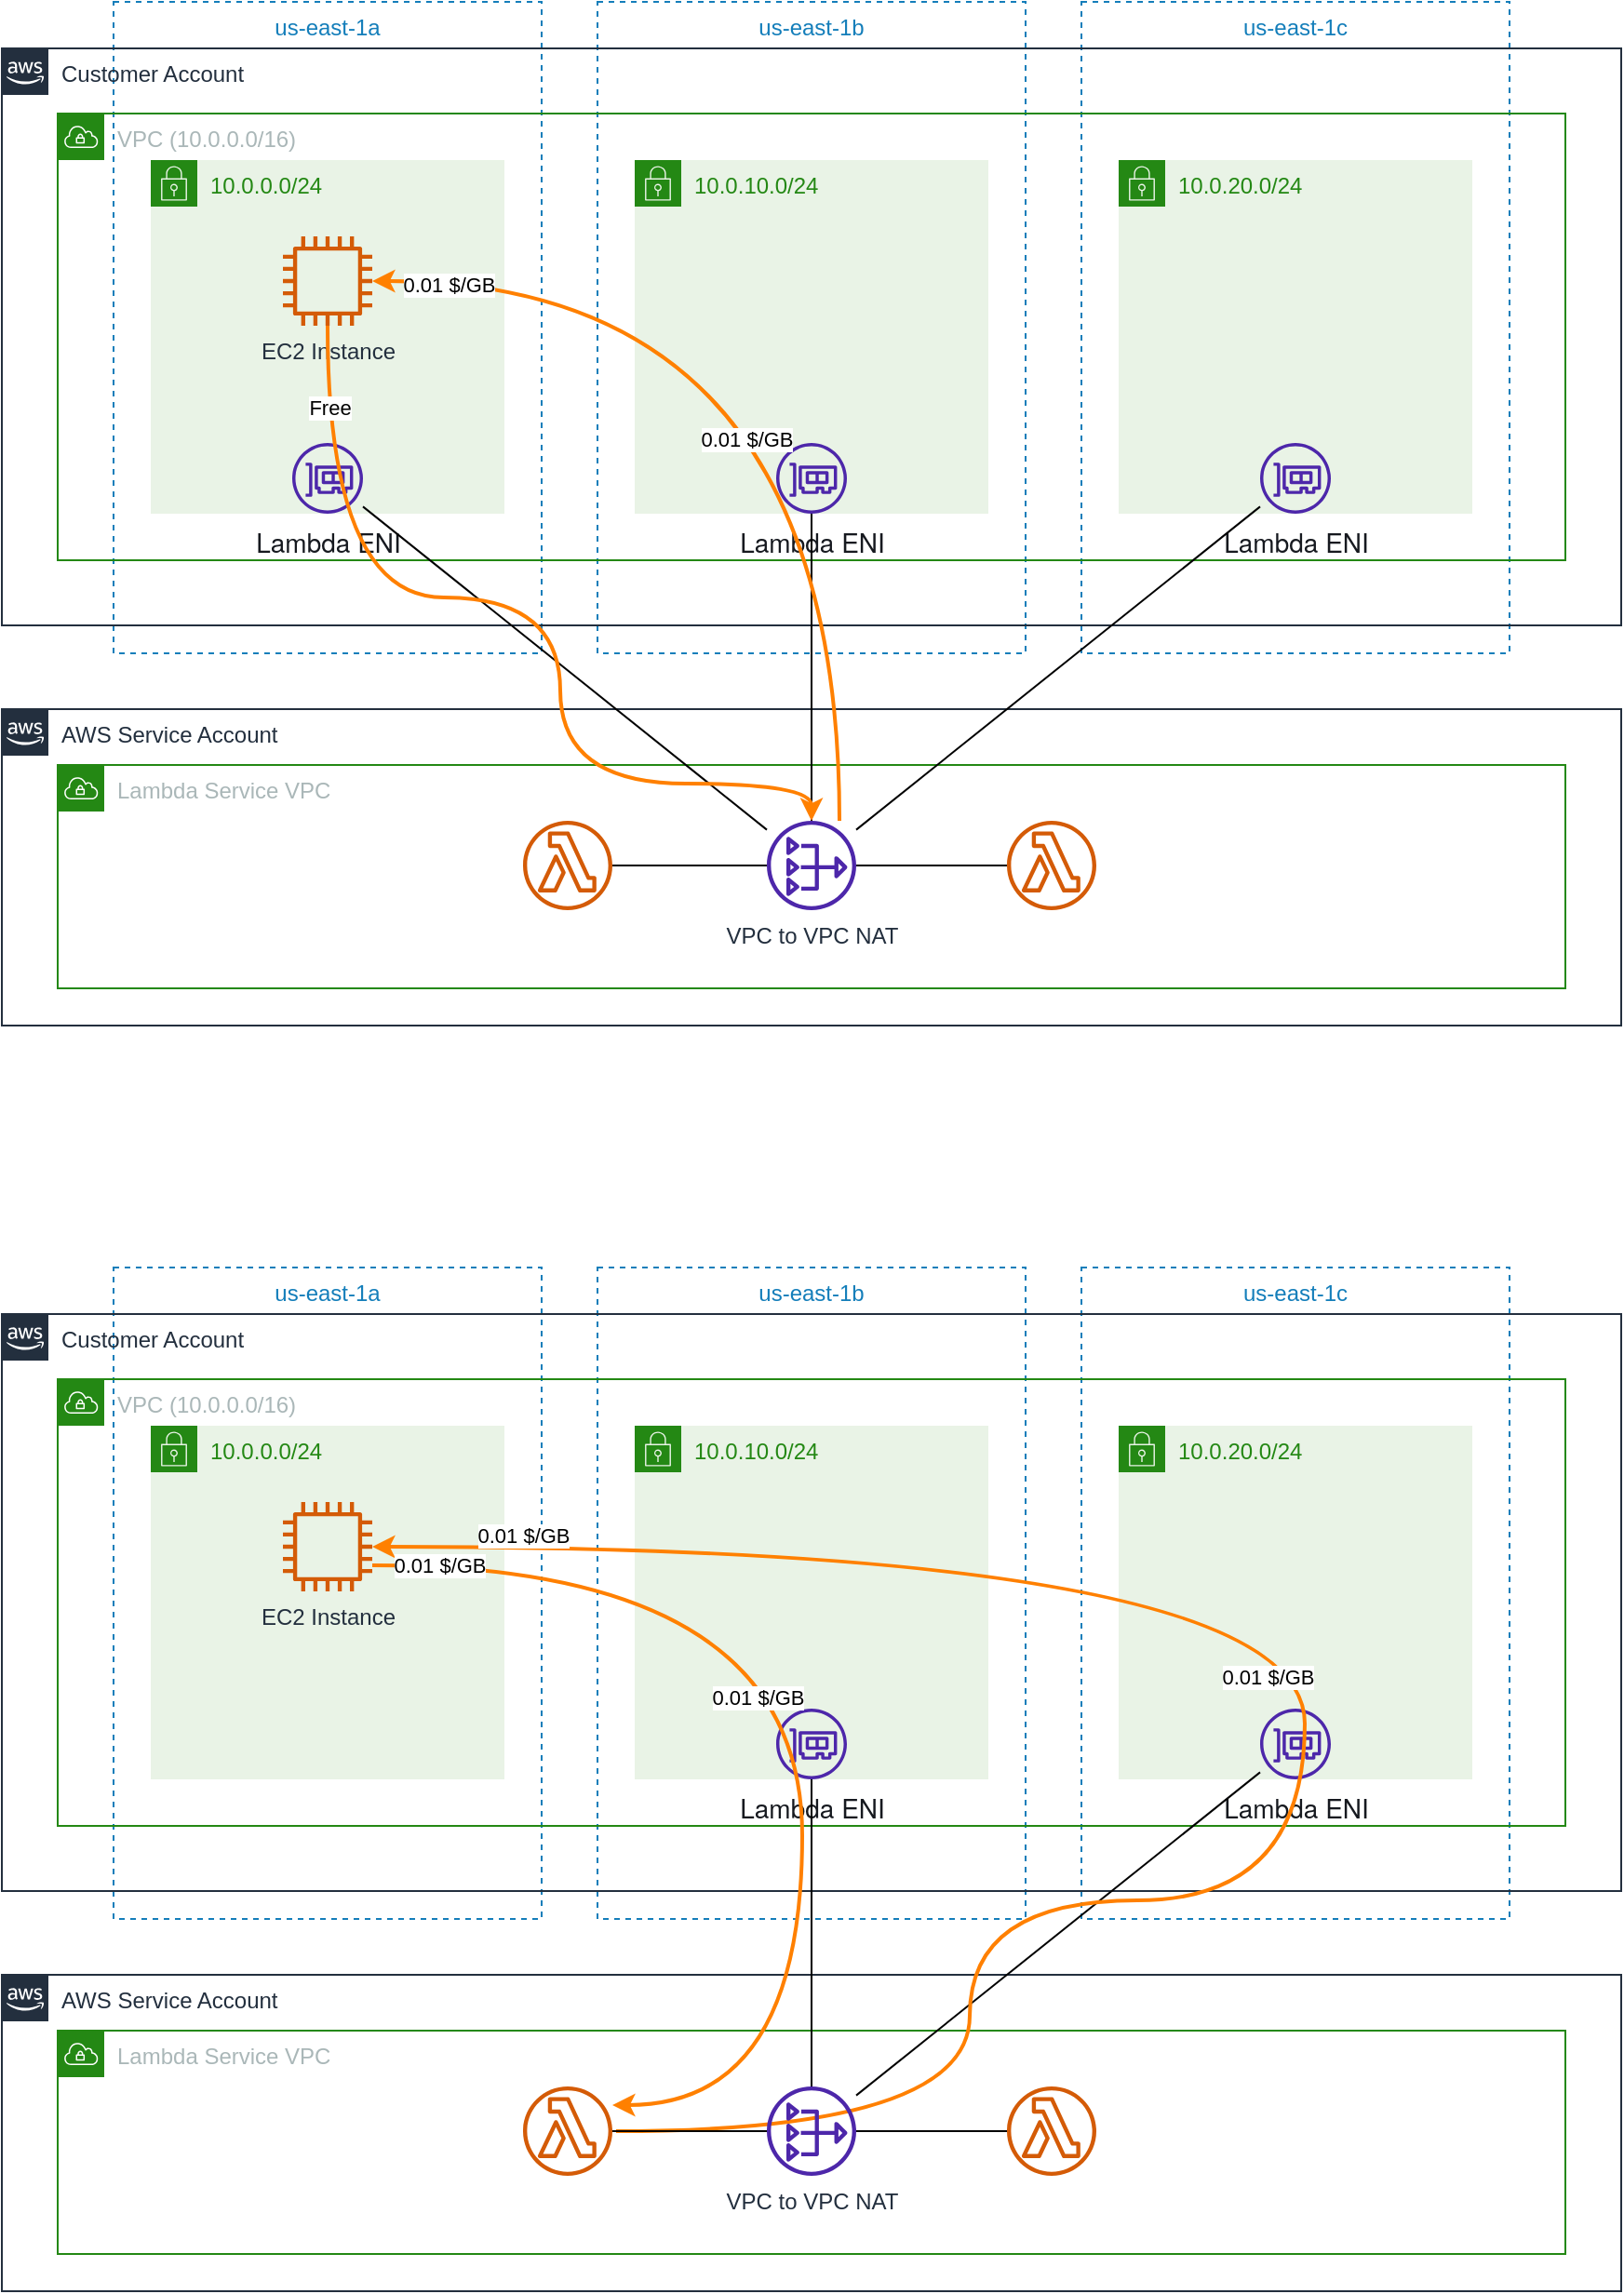 <mxfile version="16.5.1" type="device"><diagram id="noZdBQbpTqlYkiCktGye" name="第 1 页"><mxGraphModel dx="946" dy="680" grid="1" gridSize="10" guides="1" tooltips="1" connect="1" arrows="1" fold="1" page="1" pageScale="1" pageWidth="827" pageHeight="1169" math="0" shadow="0"><root><mxCell id="0"/><mxCell id="1" parent="0"/><mxCell id="jwcLhoXdSOFz6nLR3Pqa-30" value="AWS Service Account" style="points=[[0,0],[0.25,0],[0.5,0],[0.75,0],[1,0],[1,0.25],[1,0.5],[1,0.75],[1,1],[0.75,1],[0.5,1],[0.25,1],[0,1],[0,0.75],[0,0.5],[0,0.25]];outlineConnect=0;gradientColor=none;html=1;whiteSpace=wrap;fontSize=12;fontStyle=0;container=1;pointerEvents=0;collapsible=0;recursiveResize=0;shape=mxgraph.aws4.group;grIcon=mxgraph.aws4.group_aws_cloud_alt;strokeColor=#232F3E;fillColor=none;verticalAlign=top;align=left;spacingLeft=30;fontColor=#232F3E;dashed=0;" parent="1" vertex="1"><mxGeometry x="60" y="490" width="870" height="170" as="geometry"/></mxCell><mxCell id="jwcLhoXdSOFz6nLR3Pqa-2" value="us-east-1a" style="fillColor=none;strokeColor=#147EBA;dashed=1;verticalAlign=top;fontStyle=0;fontColor=#147EBA;" parent="1" vertex="1"><mxGeometry x="120" y="110" width="230" height="350" as="geometry"/></mxCell><mxCell id="jwcLhoXdSOFz6nLR3Pqa-3" value="us-east-1b" style="fillColor=none;strokeColor=#147EBA;dashed=1;verticalAlign=top;fontStyle=0;fontColor=#147EBA;" parent="1" vertex="1"><mxGeometry x="380" y="110" width="230" height="350" as="geometry"/></mxCell><mxCell id="jwcLhoXdSOFz6nLR3Pqa-4" value="us-east-1c" style="fillColor=none;strokeColor=#147EBA;dashed=1;verticalAlign=top;fontStyle=0;fontColor=#147EBA;" parent="1" vertex="1"><mxGeometry x="640" y="110" width="230" height="350" as="geometry"/></mxCell><mxCell id="jwcLhoXdSOFz6nLR3Pqa-5" value="VPC (10.0.0.0/16)" style="points=[[0,0],[0.25,0],[0.5,0],[0.75,0],[1,0],[1,0.25],[1,0.5],[1,0.75],[1,1],[0.75,1],[0.5,1],[0.25,1],[0,1],[0,0.75],[0,0.5],[0,0.25]];outlineConnect=0;gradientColor=none;html=1;whiteSpace=wrap;fontSize=12;fontStyle=0;container=0;pointerEvents=0;collapsible=0;recursiveResize=0;shape=mxgraph.aws4.group;grIcon=mxgraph.aws4.group_vpc;strokeColor=#248814;fillColor=none;verticalAlign=top;align=left;spacingLeft=30;fontColor=#AAB7B8;dashed=0;" parent="1" vertex="1"><mxGeometry x="90" y="170" width="810" height="240" as="geometry"/></mxCell><mxCell id="jwcLhoXdSOFz6nLR3Pqa-12" value="Customer Account" style="points=[[0,0],[0.25,0],[0.5,0],[0.75,0],[1,0],[1,0.25],[1,0.5],[1,0.75],[1,1],[0.75,1],[0.5,1],[0.25,1],[0,1],[0,0.75],[0,0.5],[0,0.25]];outlineConnect=0;gradientColor=none;html=1;whiteSpace=wrap;fontSize=12;fontStyle=0;container=1;pointerEvents=0;collapsible=0;recursiveResize=0;shape=mxgraph.aws4.group;grIcon=mxgraph.aws4.group_aws_cloud_alt;strokeColor=#232F3E;fillColor=none;verticalAlign=top;align=left;spacingLeft=30;fontColor=#232F3E;dashed=0;" parent="1" vertex="1"><mxGeometry x="60" y="135" width="870" height="310" as="geometry"/></mxCell><mxCell id="jwcLhoXdSOFz6nLR3Pqa-7" value="10.0.0.0/24" style="points=[[0,0],[0.25,0],[0.5,0],[0.75,0],[1,0],[1,0.25],[1,0.5],[1,0.75],[1,1],[0.75,1],[0.5,1],[0.25,1],[0,1],[0,0.75],[0,0.5],[0,0.25]];outlineConnect=0;gradientColor=none;html=1;whiteSpace=wrap;fontSize=12;fontStyle=0;container=1;pointerEvents=0;collapsible=0;recursiveResize=0;shape=mxgraph.aws4.group;grIcon=mxgraph.aws4.group_security_group;grStroke=0;strokeColor=#248814;fillColor=#E9F3E6;verticalAlign=top;align=left;spacingLeft=30;fontColor=#248814;dashed=0;" parent="1" vertex="1"><mxGeometry x="140" y="195" width="190" height="190" as="geometry"/></mxCell><mxCell id="jwcLhoXdSOFz6nLR3Pqa-6" value="EC2 Instance" style="sketch=0;outlineConnect=0;fontColor=#232F3E;gradientColor=none;fillColor=#D45B07;strokeColor=none;dashed=0;verticalLabelPosition=bottom;verticalAlign=top;align=center;html=1;fontSize=12;fontStyle=0;aspect=fixed;pointerEvents=1;shape=mxgraph.aws4.instance2;" parent="jwcLhoXdSOFz6nLR3Pqa-7" vertex="1"><mxGeometry x="71" y="41" width="48" height="48" as="geometry"/></mxCell><mxCell id="jwcLhoXdSOFz6nLR3Pqa-1" value="&lt;span style=&quot;background-color: rgb(255 , 255 , 255) ; font-size: 14px&quot;&gt;&lt;font color=&quot;#16191f&quot; face=&quot;amazon ember, helvetica neue, roboto, arial, sans-serif&quot;&gt;&lt;div&gt;Lambda ENI&lt;/div&gt;&lt;/font&gt;&lt;/span&gt;" style="sketch=0;outlineConnect=0;fontColor=#232F3E;gradientColor=none;fillColor=#4D27AA;strokeColor=none;dashed=0;verticalLabelPosition=bottom;verticalAlign=top;align=center;html=1;fontSize=12;fontStyle=0;aspect=fixed;pointerEvents=1;shape=mxgraph.aws4.elastic_network_interface;" parent="jwcLhoXdSOFz6nLR3Pqa-7" vertex="1"><mxGeometry x="76" y="152" width="38" height="38" as="geometry"/></mxCell><mxCell id="jwcLhoXdSOFz6nLR3Pqa-8" value="10.0.10.0/24" style="points=[[0,0],[0.25,0],[0.5,0],[0.75,0],[1,0],[1,0.25],[1,0.5],[1,0.75],[1,1],[0.75,1],[0.5,1],[0.25,1],[0,1],[0,0.75],[0,0.5],[0,0.25]];outlineConnect=0;gradientColor=none;html=1;whiteSpace=wrap;fontSize=12;fontStyle=0;container=1;pointerEvents=0;collapsible=0;recursiveResize=0;shape=mxgraph.aws4.group;grIcon=mxgraph.aws4.group_security_group;grStroke=0;strokeColor=#248814;fillColor=#E9F3E6;verticalAlign=top;align=left;spacingLeft=30;fontColor=#248814;dashed=0;" parent="1" vertex="1"><mxGeometry x="400" y="195" width="190" height="190" as="geometry"/></mxCell><mxCell id="jwcLhoXdSOFz6nLR3Pqa-10" value="&lt;span style=&quot;background-color: rgb(255 , 255 , 255) ; font-size: 14px&quot;&gt;&lt;font color=&quot;#16191f&quot; face=&quot;amazon ember, helvetica neue, roboto, arial, sans-serif&quot;&gt;&lt;div&gt;Lambda ENI&lt;/div&gt;&lt;/font&gt;&lt;/span&gt;" style="sketch=0;outlineConnect=0;fontColor=#232F3E;gradientColor=none;fillColor=#4D27AA;strokeColor=none;dashed=0;verticalLabelPosition=bottom;verticalAlign=top;align=center;html=1;fontSize=12;fontStyle=0;aspect=fixed;pointerEvents=1;shape=mxgraph.aws4.elastic_network_interface;" parent="jwcLhoXdSOFz6nLR3Pqa-8" vertex="1"><mxGeometry x="76" y="152" width="38" height="38" as="geometry"/></mxCell><mxCell id="jwcLhoXdSOFz6nLR3Pqa-9" value="10.0.20.0/24" style="points=[[0,0],[0.25,0],[0.5,0],[0.75,0],[1,0],[1,0.25],[1,0.5],[1,0.75],[1,1],[0.75,1],[0.5,1],[0.25,1],[0,1],[0,0.75],[0,0.5],[0,0.25]];outlineConnect=0;gradientColor=none;html=1;whiteSpace=wrap;fontSize=12;fontStyle=0;container=1;pointerEvents=0;collapsible=0;recursiveResize=0;shape=mxgraph.aws4.group;grIcon=mxgraph.aws4.group_security_group;grStroke=0;strokeColor=#248814;fillColor=#E9F3E6;verticalAlign=top;align=left;spacingLeft=30;fontColor=#248814;dashed=0;" parent="1" vertex="1"><mxGeometry x="660" y="195" width="190" height="190" as="geometry"/></mxCell><mxCell id="jwcLhoXdSOFz6nLR3Pqa-11" value="&lt;span style=&quot;background-color: rgb(255 , 255 , 255) ; font-size: 14px&quot;&gt;&lt;font color=&quot;#16191f&quot; face=&quot;amazon ember, helvetica neue, roboto, arial, sans-serif&quot;&gt;&lt;div&gt;Lambda ENI&lt;/div&gt;&lt;/font&gt;&lt;/span&gt;" style="sketch=0;outlineConnect=0;fontColor=#232F3E;gradientColor=none;fillColor=#4D27AA;strokeColor=none;dashed=0;verticalLabelPosition=bottom;verticalAlign=top;align=center;html=1;fontSize=12;fontStyle=0;aspect=fixed;pointerEvents=1;shape=mxgraph.aws4.elastic_network_interface;" parent="jwcLhoXdSOFz6nLR3Pqa-9" vertex="1"><mxGeometry x="76" y="152" width="38" height="38" as="geometry"/></mxCell><mxCell id="jwcLhoXdSOFz6nLR3Pqa-21" value="Lambda Service VPC" style="points=[[0,0],[0.25,0],[0.5,0],[0.75,0],[1,0],[1,0.25],[1,0.5],[1,0.75],[1,1],[0.75,1],[0.5,1],[0.25,1],[0,1],[0,0.75],[0,0.5],[0,0.25]];outlineConnect=0;gradientColor=none;html=1;whiteSpace=wrap;fontSize=12;fontStyle=0;container=0;pointerEvents=0;collapsible=0;recursiveResize=0;shape=mxgraph.aws4.group;grIcon=mxgraph.aws4.group_vpc;strokeColor=#248814;fillColor=none;verticalAlign=top;align=left;spacingLeft=30;fontColor=#AAB7B8;dashed=0;" parent="1" vertex="1"><mxGeometry x="90" y="520" width="810" height="120" as="geometry"/></mxCell><mxCell id="jwcLhoXdSOFz6nLR3Pqa-27" style="rounded=0;orthogonalLoop=1;jettySize=auto;html=1;endArrow=none;endFill=0;" parent="1" source="jwcLhoXdSOFz6nLR3Pqa-22" target="jwcLhoXdSOFz6nLR3Pqa-1" edge="1"><mxGeometry relative="1" as="geometry"/></mxCell><mxCell id="jwcLhoXdSOFz6nLR3Pqa-28" style="edgeStyle=none;rounded=0;orthogonalLoop=1;jettySize=auto;html=1;endArrow=none;endFill=0;" parent="1" source="jwcLhoXdSOFz6nLR3Pqa-22" target="jwcLhoXdSOFz6nLR3Pqa-10" edge="1"><mxGeometry relative="1" as="geometry"/></mxCell><mxCell id="jwcLhoXdSOFz6nLR3Pqa-29" style="edgeStyle=none;rounded=0;orthogonalLoop=1;jettySize=auto;html=1;endArrow=none;endFill=0;" parent="1" source="jwcLhoXdSOFz6nLR3Pqa-22" target="jwcLhoXdSOFz6nLR3Pqa-11" edge="1"><mxGeometry relative="1" as="geometry"/></mxCell><mxCell id="jwcLhoXdSOFz6nLR3Pqa-32" style="edgeStyle=orthogonalEdgeStyle;rounded=0;orthogonalLoop=1;jettySize=auto;html=1;endArrow=classic;endFill=1;curved=1;strokeColor=#FF8000;strokeWidth=2;" parent="1" source="jwcLhoXdSOFz6nLR3Pqa-22" target="jwcLhoXdSOFz6nLR3Pqa-6" edge="1"><mxGeometry relative="1" as="geometry"><Array as="points"><mxPoint x="510" y="260"/></Array></mxGeometry></mxCell><mxCell id="ly-PIkpVV0OOGivYv36V-1" value="0.01 $/GB" style="edgeLabel;html=1;align=center;verticalAlign=middle;resizable=0;points=[];" parent="jwcLhoXdSOFz6nLR3Pqa-32" vertex="1" connectable="0"><mxGeometry x="-0.224" y="55" relative="1" as="geometry"><mxPoint x="5" y="5" as="offset"/></mxGeometry></mxCell><mxCell id="ly-PIkpVV0OOGivYv36V-2" value="0.01 $/GB" style="edgeLabel;html=1;align=center;verticalAlign=middle;resizable=0;points=[];" parent="jwcLhoXdSOFz6nLR3Pqa-32" vertex="1" connectable="0"><mxGeometry x="0.882" y="2" relative="1" as="geometry"><mxPoint x="9" as="offset"/></mxGeometry></mxCell><mxCell id="jwcLhoXdSOFz6nLR3Pqa-22" value="VPC to VPC NAT" style="sketch=0;outlineConnect=0;fontColor=#232F3E;gradientColor=none;fillColor=#4D27AA;strokeColor=none;dashed=0;verticalLabelPosition=bottom;verticalAlign=top;align=center;html=1;fontSize=12;fontStyle=0;aspect=fixed;pointerEvents=1;shape=mxgraph.aws4.nat_gateway;" parent="1" vertex="1"><mxGeometry x="471" y="550" width="48" height="48" as="geometry"/></mxCell><mxCell id="jwcLhoXdSOFz6nLR3Pqa-26" style="edgeStyle=orthogonalEdgeStyle;rounded=0;orthogonalLoop=1;jettySize=auto;html=1;endArrow=none;endFill=0;" parent="1" source="jwcLhoXdSOFz6nLR3Pqa-23" target="jwcLhoXdSOFz6nLR3Pqa-22" edge="1"><mxGeometry relative="1" as="geometry"/></mxCell><mxCell id="jwcLhoXdSOFz6nLR3Pqa-23" value="" style="sketch=0;outlineConnect=0;fontColor=#232F3E;gradientColor=none;fillColor=#D45B07;strokeColor=none;dashed=0;verticalLabelPosition=bottom;verticalAlign=top;align=center;html=1;fontSize=12;fontStyle=0;aspect=fixed;pointerEvents=1;shape=mxgraph.aws4.lambda_function;" parent="1" vertex="1"><mxGeometry x="340" y="550" width="48" height="48" as="geometry"/></mxCell><mxCell id="jwcLhoXdSOFz6nLR3Pqa-25" style="edgeStyle=orthogonalEdgeStyle;rounded=0;orthogonalLoop=1;jettySize=auto;html=1;endArrow=none;endFill=0;" parent="1" source="jwcLhoXdSOFz6nLR3Pqa-24" target="jwcLhoXdSOFz6nLR3Pqa-22" edge="1"><mxGeometry relative="1" as="geometry"/></mxCell><mxCell id="jwcLhoXdSOFz6nLR3Pqa-24" value="" style="sketch=0;outlineConnect=0;fontColor=#232F3E;gradientColor=none;fillColor=#D45B07;strokeColor=none;dashed=0;verticalLabelPosition=bottom;verticalAlign=top;align=center;html=1;fontSize=12;fontStyle=0;aspect=fixed;pointerEvents=1;shape=mxgraph.aws4.lambda_function;" parent="1" vertex="1"><mxGeometry x="600" y="550" width="48" height="48" as="geometry"/></mxCell><mxCell id="jwcLhoXdSOFz6nLR3Pqa-35" style="edgeStyle=orthogonalEdgeStyle;curved=1;rounded=0;orthogonalLoop=1;jettySize=auto;html=1;endArrow=classic;endFill=1;strokeColor=#FF8000;strokeWidth=2;" parent="1" source="jwcLhoXdSOFz6nLR3Pqa-6" target="jwcLhoXdSOFz6nLR3Pqa-22" edge="1"><mxGeometry relative="1" as="geometry"><Array as="points"><mxPoint x="235" y="430"/><mxPoint x="360" y="430"/><mxPoint x="360" y="530"/><mxPoint x="495" y="530"/></Array></mxGeometry></mxCell><mxCell id="ly-PIkpVV0OOGivYv36V-3" value="Free" style="edgeLabel;html=1;align=center;verticalAlign=middle;resizable=0;points=[];" parent="jwcLhoXdSOFz6nLR3Pqa-35" vertex="1" connectable="0"><mxGeometry x="-0.833" y="1" relative="1" as="geometry"><mxPoint as="offset"/></mxGeometry></mxCell><mxCell id="BUSpHdRSoBnh90Pd3R-2-2" value="AWS Service Account" style="points=[[0,0],[0.25,0],[0.5,0],[0.75,0],[1,0],[1,0.25],[1,0.5],[1,0.75],[1,1],[0.75,1],[0.5,1],[0.25,1],[0,1],[0,0.75],[0,0.5],[0,0.25]];outlineConnect=0;gradientColor=none;html=1;whiteSpace=wrap;fontSize=12;fontStyle=0;container=1;pointerEvents=0;collapsible=0;recursiveResize=0;shape=mxgraph.aws4.group;grIcon=mxgraph.aws4.group_aws_cloud_alt;strokeColor=#232F3E;fillColor=none;verticalAlign=top;align=left;spacingLeft=30;fontColor=#232F3E;dashed=0;" vertex="1" parent="1"><mxGeometry x="60" y="1170" width="870" height="170" as="geometry"/></mxCell><mxCell id="BUSpHdRSoBnh90Pd3R-2-3" value="us-east-1a" style="fillColor=none;strokeColor=#147EBA;dashed=1;verticalAlign=top;fontStyle=0;fontColor=#147EBA;" vertex="1" parent="1"><mxGeometry x="120" y="790" width="230" height="350" as="geometry"/></mxCell><mxCell id="BUSpHdRSoBnh90Pd3R-2-4" value="us-east-1b" style="fillColor=none;strokeColor=#147EBA;dashed=1;verticalAlign=top;fontStyle=0;fontColor=#147EBA;" vertex="1" parent="1"><mxGeometry x="380" y="790" width="230" height="350" as="geometry"/></mxCell><mxCell id="BUSpHdRSoBnh90Pd3R-2-5" value="us-east-1c" style="fillColor=none;strokeColor=#147EBA;dashed=1;verticalAlign=top;fontStyle=0;fontColor=#147EBA;" vertex="1" parent="1"><mxGeometry x="640" y="790" width="230" height="350" as="geometry"/></mxCell><mxCell id="BUSpHdRSoBnh90Pd3R-2-6" value="VPC (10.0.0.0/16)" style="points=[[0,0],[0.25,0],[0.5,0],[0.75,0],[1,0],[1,0.25],[1,0.5],[1,0.75],[1,1],[0.75,1],[0.5,1],[0.25,1],[0,1],[0,0.75],[0,0.5],[0,0.25]];outlineConnect=0;gradientColor=none;html=1;whiteSpace=wrap;fontSize=12;fontStyle=0;container=0;pointerEvents=0;collapsible=0;recursiveResize=0;shape=mxgraph.aws4.group;grIcon=mxgraph.aws4.group_vpc;strokeColor=#248814;fillColor=none;verticalAlign=top;align=left;spacingLeft=30;fontColor=#AAB7B8;dashed=0;" vertex="1" parent="1"><mxGeometry x="90" y="850" width="810" height="240" as="geometry"/></mxCell><mxCell id="BUSpHdRSoBnh90Pd3R-2-7" value="Customer Account" style="points=[[0,0],[0.25,0],[0.5,0],[0.75,0],[1,0],[1,0.25],[1,0.5],[1,0.75],[1,1],[0.75,1],[0.5,1],[0.25,1],[0,1],[0,0.75],[0,0.5],[0,0.25]];outlineConnect=0;gradientColor=none;html=1;whiteSpace=wrap;fontSize=12;fontStyle=0;container=1;pointerEvents=0;collapsible=0;recursiveResize=0;shape=mxgraph.aws4.group;grIcon=mxgraph.aws4.group_aws_cloud_alt;strokeColor=#232F3E;fillColor=none;verticalAlign=top;align=left;spacingLeft=30;fontColor=#232F3E;dashed=0;" vertex="1" parent="1"><mxGeometry x="60" y="815" width="870" height="310" as="geometry"/></mxCell><mxCell id="BUSpHdRSoBnh90Pd3R-2-8" value="10.0.0.0/24" style="points=[[0,0],[0.25,0],[0.5,0],[0.75,0],[1,0],[1,0.25],[1,0.5],[1,0.75],[1,1],[0.75,1],[0.5,1],[0.25,1],[0,1],[0,0.75],[0,0.5],[0,0.25]];outlineConnect=0;gradientColor=none;html=1;whiteSpace=wrap;fontSize=12;fontStyle=0;container=0;pointerEvents=0;collapsible=0;recursiveResize=0;shape=mxgraph.aws4.group;grIcon=mxgraph.aws4.group_security_group;grStroke=0;strokeColor=#248814;fillColor=#E9F3E6;verticalAlign=top;align=left;spacingLeft=30;fontColor=#248814;dashed=0;" vertex="1" parent="1"><mxGeometry x="140" y="875" width="190" height="190" as="geometry"/></mxCell><mxCell id="BUSpHdRSoBnh90Pd3R-2-11" value="10.0.10.0/24" style="points=[[0,0],[0.25,0],[0.5,0],[0.75,0],[1,0],[1,0.25],[1,0.5],[1,0.75],[1,1],[0.75,1],[0.5,1],[0.25,1],[0,1],[0,0.75],[0,0.5],[0,0.25]];outlineConnect=0;gradientColor=none;html=1;whiteSpace=wrap;fontSize=12;fontStyle=0;container=1;pointerEvents=0;collapsible=0;recursiveResize=0;shape=mxgraph.aws4.group;grIcon=mxgraph.aws4.group_security_group;grStroke=0;strokeColor=#248814;fillColor=#E9F3E6;verticalAlign=top;align=left;spacingLeft=30;fontColor=#248814;dashed=0;" vertex="1" parent="1"><mxGeometry x="400" y="875" width="190" height="190" as="geometry"/></mxCell><mxCell id="BUSpHdRSoBnh90Pd3R-2-12" value="&lt;span style=&quot;background-color: rgb(255 , 255 , 255) ; font-size: 14px&quot;&gt;&lt;font color=&quot;#16191f&quot; face=&quot;amazon ember, helvetica neue, roboto, arial, sans-serif&quot;&gt;&lt;div&gt;Lambda ENI&lt;/div&gt;&lt;/font&gt;&lt;/span&gt;" style="sketch=0;outlineConnect=0;fontColor=#232F3E;gradientColor=none;fillColor=#4D27AA;strokeColor=none;dashed=0;verticalLabelPosition=bottom;verticalAlign=top;align=center;html=1;fontSize=12;fontStyle=0;aspect=fixed;pointerEvents=1;shape=mxgraph.aws4.elastic_network_interface;" vertex="1" parent="BUSpHdRSoBnh90Pd3R-2-11"><mxGeometry x="76" y="152" width="38" height="38" as="geometry"/></mxCell><mxCell id="BUSpHdRSoBnh90Pd3R-2-13" value="10.0.20.0/24" style="points=[[0,0],[0.25,0],[0.5,0],[0.75,0],[1,0],[1,0.25],[1,0.5],[1,0.75],[1,1],[0.75,1],[0.5,1],[0.25,1],[0,1],[0,0.75],[0,0.5],[0,0.25]];outlineConnect=0;gradientColor=none;html=1;whiteSpace=wrap;fontSize=12;fontStyle=0;container=1;pointerEvents=0;collapsible=0;recursiveResize=0;shape=mxgraph.aws4.group;grIcon=mxgraph.aws4.group_security_group;grStroke=0;strokeColor=#248814;fillColor=#E9F3E6;verticalAlign=top;align=left;spacingLeft=30;fontColor=#248814;dashed=0;" vertex="1" parent="1"><mxGeometry x="660" y="875" width="190" height="190" as="geometry"/></mxCell><mxCell id="BUSpHdRSoBnh90Pd3R-2-14" value="&lt;span style=&quot;background-color: rgb(255 , 255 , 255) ; font-size: 14px&quot;&gt;&lt;font color=&quot;#16191f&quot; face=&quot;amazon ember, helvetica neue, roboto, arial, sans-serif&quot;&gt;&lt;div&gt;Lambda ENI&lt;/div&gt;&lt;/font&gt;&lt;/span&gt;" style="sketch=0;outlineConnect=0;fontColor=#232F3E;gradientColor=none;fillColor=#4D27AA;strokeColor=none;dashed=0;verticalLabelPosition=bottom;verticalAlign=top;align=center;html=1;fontSize=12;fontStyle=0;aspect=fixed;pointerEvents=1;shape=mxgraph.aws4.elastic_network_interface;" vertex="1" parent="BUSpHdRSoBnh90Pd3R-2-13"><mxGeometry x="76" y="152" width="38" height="38" as="geometry"/></mxCell><mxCell id="BUSpHdRSoBnh90Pd3R-2-15" value="Lambda Service VPC" style="points=[[0,0],[0.25,0],[0.5,0],[0.75,0],[1,0],[1,0.25],[1,0.5],[1,0.75],[1,1],[0.75,1],[0.5,1],[0.25,1],[0,1],[0,0.75],[0,0.5],[0,0.25]];outlineConnect=0;gradientColor=none;html=1;whiteSpace=wrap;fontSize=12;fontStyle=0;container=0;pointerEvents=0;collapsible=0;recursiveResize=0;shape=mxgraph.aws4.group;grIcon=mxgraph.aws4.group_vpc;strokeColor=#248814;fillColor=none;verticalAlign=top;align=left;spacingLeft=30;fontColor=#AAB7B8;dashed=0;" vertex="1" parent="1"><mxGeometry x="90" y="1200" width="810" height="120" as="geometry"/></mxCell><mxCell id="BUSpHdRSoBnh90Pd3R-2-17" style="edgeStyle=none;rounded=0;orthogonalLoop=1;jettySize=auto;html=1;endArrow=none;endFill=0;" edge="1" parent="1" source="BUSpHdRSoBnh90Pd3R-2-22" target="BUSpHdRSoBnh90Pd3R-2-12"><mxGeometry relative="1" as="geometry"/></mxCell><mxCell id="BUSpHdRSoBnh90Pd3R-2-18" style="edgeStyle=none;rounded=0;orthogonalLoop=1;jettySize=auto;html=1;endArrow=none;endFill=0;" edge="1" parent="1" source="BUSpHdRSoBnh90Pd3R-2-22" target="BUSpHdRSoBnh90Pd3R-2-14"><mxGeometry relative="1" as="geometry"/></mxCell><mxCell id="BUSpHdRSoBnh90Pd3R-2-19" style="edgeStyle=orthogonalEdgeStyle;rounded=0;orthogonalLoop=1;jettySize=auto;html=1;endArrow=classic;endFill=1;curved=1;strokeColor=#FF8000;strokeWidth=2;" edge="1" parent="1" target="BUSpHdRSoBnh90Pd3R-2-9"><mxGeometry relative="1" as="geometry"><Array as="points"><mxPoint x="580" y="1254"/><mxPoint x="580" y="1130"/><mxPoint x="760" y="1130"/><mxPoint x="760" y="940"/></Array><mxPoint x="390" y="1254" as="sourcePoint"/></mxGeometry></mxCell><mxCell id="BUSpHdRSoBnh90Pd3R-2-20" value="0.01 $/GB" style="edgeLabel;html=1;align=center;verticalAlign=middle;resizable=0;points=[];" vertex="1" connectable="0" parent="BUSpHdRSoBnh90Pd3R-2-19"><mxGeometry x="-0.224" y="55" relative="1" as="geometry"><mxPoint x="14" y="-65" as="offset"/></mxGeometry></mxCell><mxCell id="BUSpHdRSoBnh90Pd3R-2-21" value="0.01 $/GB" style="edgeLabel;html=1;align=center;verticalAlign=middle;resizable=0;points=[];" vertex="1" connectable="0" parent="BUSpHdRSoBnh90Pd3R-2-19"><mxGeometry x="0.882" y="2" relative="1" as="geometry"><mxPoint x="11" y="-8" as="offset"/></mxGeometry></mxCell><mxCell id="BUSpHdRSoBnh90Pd3R-2-22" value="VPC to VPC NAT" style="sketch=0;outlineConnect=0;fontColor=#232F3E;gradientColor=none;fillColor=#4D27AA;strokeColor=none;dashed=0;verticalLabelPosition=bottom;verticalAlign=top;align=center;html=1;fontSize=12;fontStyle=0;aspect=fixed;pointerEvents=1;shape=mxgraph.aws4.nat_gateway;" vertex="1" parent="1"><mxGeometry x="471" y="1230" width="48" height="48" as="geometry"/></mxCell><mxCell id="BUSpHdRSoBnh90Pd3R-2-23" style="edgeStyle=orthogonalEdgeStyle;rounded=0;orthogonalLoop=1;jettySize=auto;html=1;endArrow=none;endFill=0;" edge="1" parent="1" source="BUSpHdRSoBnh90Pd3R-2-24" target="BUSpHdRSoBnh90Pd3R-2-22"><mxGeometry relative="1" as="geometry"/></mxCell><mxCell id="BUSpHdRSoBnh90Pd3R-2-24" value="" style="sketch=0;outlineConnect=0;fontColor=#232F3E;gradientColor=none;fillColor=#D45B07;strokeColor=none;dashed=0;verticalLabelPosition=bottom;verticalAlign=top;align=center;html=1;fontSize=12;fontStyle=0;aspect=fixed;pointerEvents=1;shape=mxgraph.aws4.lambda_function;" vertex="1" parent="1"><mxGeometry x="340" y="1230" width="48" height="48" as="geometry"/></mxCell><mxCell id="BUSpHdRSoBnh90Pd3R-2-25" style="edgeStyle=orthogonalEdgeStyle;rounded=0;orthogonalLoop=1;jettySize=auto;html=1;endArrow=none;endFill=0;" edge="1" parent="1" source="BUSpHdRSoBnh90Pd3R-2-26" target="BUSpHdRSoBnh90Pd3R-2-22"><mxGeometry relative="1" as="geometry"/></mxCell><mxCell id="BUSpHdRSoBnh90Pd3R-2-26" value="" style="sketch=0;outlineConnect=0;fontColor=#232F3E;gradientColor=none;fillColor=#D45B07;strokeColor=none;dashed=0;verticalLabelPosition=bottom;verticalAlign=top;align=center;html=1;fontSize=12;fontStyle=0;aspect=fixed;pointerEvents=1;shape=mxgraph.aws4.lambda_function;" vertex="1" parent="1"><mxGeometry x="600" y="1230" width="48" height="48" as="geometry"/></mxCell><mxCell id="BUSpHdRSoBnh90Pd3R-2-29" style="edgeStyle=orthogonalEdgeStyle;rounded=0;orthogonalLoop=1;jettySize=auto;html=1;curved=1;strokeColor=#FF8000;strokeWidth=2;" edge="1" parent="1" source="BUSpHdRSoBnh90Pd3R-2-9" target="BUSpHdRSoBnh90Pd3R-2-24"><mxGeometry relative="1" as="geometry"><Array as="points"><mxPoint x="490" y="950"/><mxPoint x="490" y="1240"/></Array></mxGeometry></mxCell><mxCell id="BUSpHdRSoBnh90Pd3R-2-30" value="0.01 $/GB" style="edgeLabel;html=1;align=center;verticalAlign=middle;resizable=0;points=[];labelBackgroundColor=default;" vertex="1" connectable="0" parent="BUSpHdRSoBnh90Pd3R-2-29"><mxGeometry x="-0.884" relative="1" as="geometry"><mxPoint as="offset"/></mxGeometry></mxCell><mxCell id="BUSpHdRSoBnh90Pd3R-2-31" value="0.01 $/GB" style="edgeLabel;html=1;align=center;verticalAlign=middle;resizable=0;points=[];" vertex="1" connectable="0" parent="BUSpHdRSoBnh90Pd3R-2-29"><mxGeometry x="-0.03" y="-24" relative="1" as="geometry"><mxPoint as="offset"/></mxGeometry></mxCell><mxCell id="BUSpHdRSoBnh90Pd3R-2-9" value="EC2 Instance" style="sketch=0;outlineConnect=0;fontColor=#232F3E;gradientColor=none;fillColor=#D45B07;strokeColor=none;dashed=0;verticalLabelPosition=bottom;verticalAlign=top;align=center;html=1;fontSize=12;fontStyle=0;aspect=fixed;pointerEvents=1;shape=mxgraph.aws4.instance2;" vertex="1" parent="1"><mxGeometry x="211" y="916" width="48" height="48" as="geometry"/></mxCell></root></mxGraphModel></diagram></mxfile>
